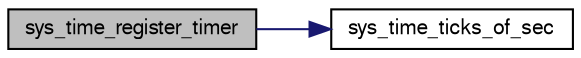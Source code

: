 digraph "sys_time_register_timer"
{
  edge [fontname="FreeSans",fontsize="10",labelfontname="FreeSans",labelfontsize="10"];
  node [fontname="FreeSans",fontsize="10",shape=record];
  rankdir="LR";
  Node1 [label="sys_time_register_timer",height=0.2,width=0.4,color="black", fillcolor="grey75", style="filled", fontcolor="black"];
  Node1 -> Node2 [color="midnightblue",fontsize="10",style="solid",fontname="FreeSans"];
  Node2 [label="sys_time_ticks_of_sec",height=0.2,width=0.4,color="black", fillcolor="white", style="filled",URL="$sys__time_8h.html#a2894f16d75a4d3c6ad1449d7bba85406"];
}
